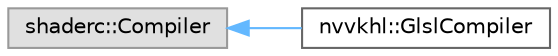 digraph "Graphical Class Hierarchy"
{
 // LATEX_PDF_SIZE
  bgcolor="transparent";
  edge [fontname=Helvetica,fontsize=10,labelfontname=Helvetica,labelfontsize=10];
  node [fontname=Helvetica,fontsize=10,shape=box,height=0.2,width=0.4];
  rankdir="LR";
  Node0 [id="Node000000",label="shaderc::Compiler",height=0.2,width=0.4,color="grey60", fillcolor="#E0E0E0", style="filled",tooltip=" "];
  Node0 -> Node1 [id="edge86_Node000000_Node000001",dir="back",color="steelblue1",style="solid",tooltip=" "];
  Node1 [id="Node000001",label="nvvkhl::GlslCompiler",height=0.2,width=0.4,color="grey40", fillcolor="white", style="filled",URL="$classnvvkhl_1_1_glsl_compiler.html",tooltip=" "];
}
